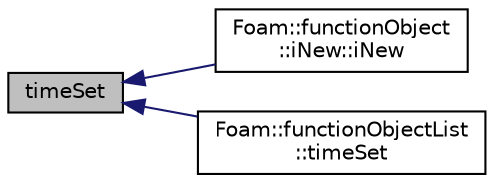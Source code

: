 digraph "timeSet"
{
  bgcolor="transparent";
  edge [fontname="Helvetica",fontsize="10",labelfontname="Helvetica",labelfontsize="10"];
  node [fontname="Helvetica",fontsize="10",shape=record];
  rankdir="LR";
  Node1 [label="timeSet",height=0.2,width=0.4,color="black", fillcolor="grey75", style="filled", fontcolor="black"];
  Node1 -> Node2 [dir="back",color="midnightblue",fontsize="10",style="solid",fontname="Helvetica"];
  Node2 [label="Foam::functionObject\l::iNew::iNew",height=0.2,width=0.4,color="black",URL="$a01070.html#af4d182d25bff0a6059f5e82e55810282"];
  Node1 -> Node3 [dir="back",color="midnightblue",fontsize="10",style="solid",fontname="Helvetica"];
  Node3 [label="Foam::functionObjectList\l::timeSet",height=0.2,width=0.4,color="black",URL="$a00872.html#ad684acd61b0868602bf3e52d09960a64",tooltip="Called when time was set at the end of the Time::operator++. "];
}
